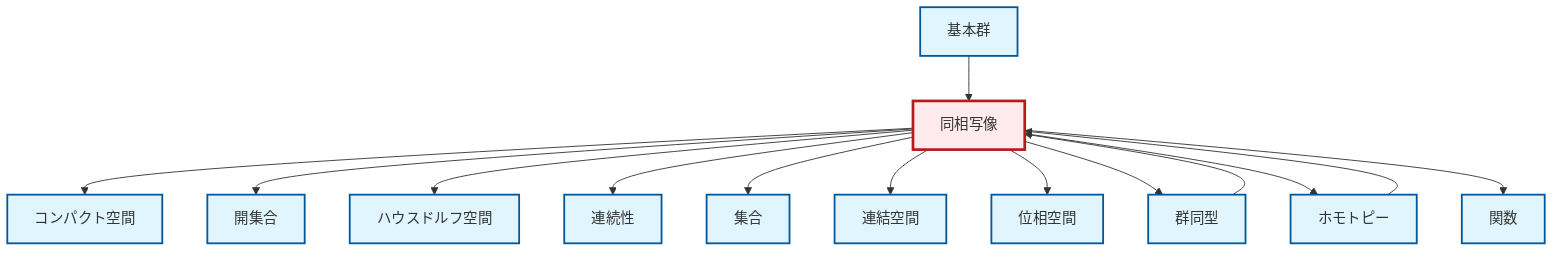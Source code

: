 graph TD
    classDef definition fill:#e1f5fe,stroke:#01579b,stroke-width:2px
    classDef theorem fill:#f3e5f5,stroke:#4a148c,stroke-width:2px
    classDef axiom fill:#fff3e0,stroke:#e65100,stroke-width:2px
    classDef example fill:#e8f5e9,stroke:#1b5e20,stroke-width:2px
    classDef current fill:#ffebee,stroke:#b71c1c,stroke-width:3px
    def-open-set["開集合"]:::definition
    def-function["関数"]:::definition
    def-compact["コンパクト空間"]:::definition
    def-homeomorphism["同相写像"]:::definition
    def-homotopy["ホモトピー"]:::definition
    def-isomorphism["群同型"]:::definition
    def-set["集合"]:::definition
    def-fundamental-group["基本群"]:::definition
    def-topological-space["位相空間"]:::definition
    def-continuity["連続性"]:::definition
    def-connected["連結空間"]:::definition
    def-hausdorff["ハウスドルフ空間"]:::definition
    def-homeomorphism --> def-compact
    def-homotopy --> def-homeomorphism
    def-homeomorphism --> def-open-set
    def-homeomorphism --> def-hausdorff
    def-homeomorphism --> def-continuity
    def-isomorphism --> def-homeomorphism
    def-homeomorphism --> def-set
    def-homeomorphism --> def-connected
    def-homeomorphism --> def-topological-space
    def-fundamental-group --> def-homeomorphism
    def-homeomorphism --> def-isomorphism
    def-homeomorphism --> def-homotopy
    def-homeomorphism --> def-function
    class def-homeomorphism current